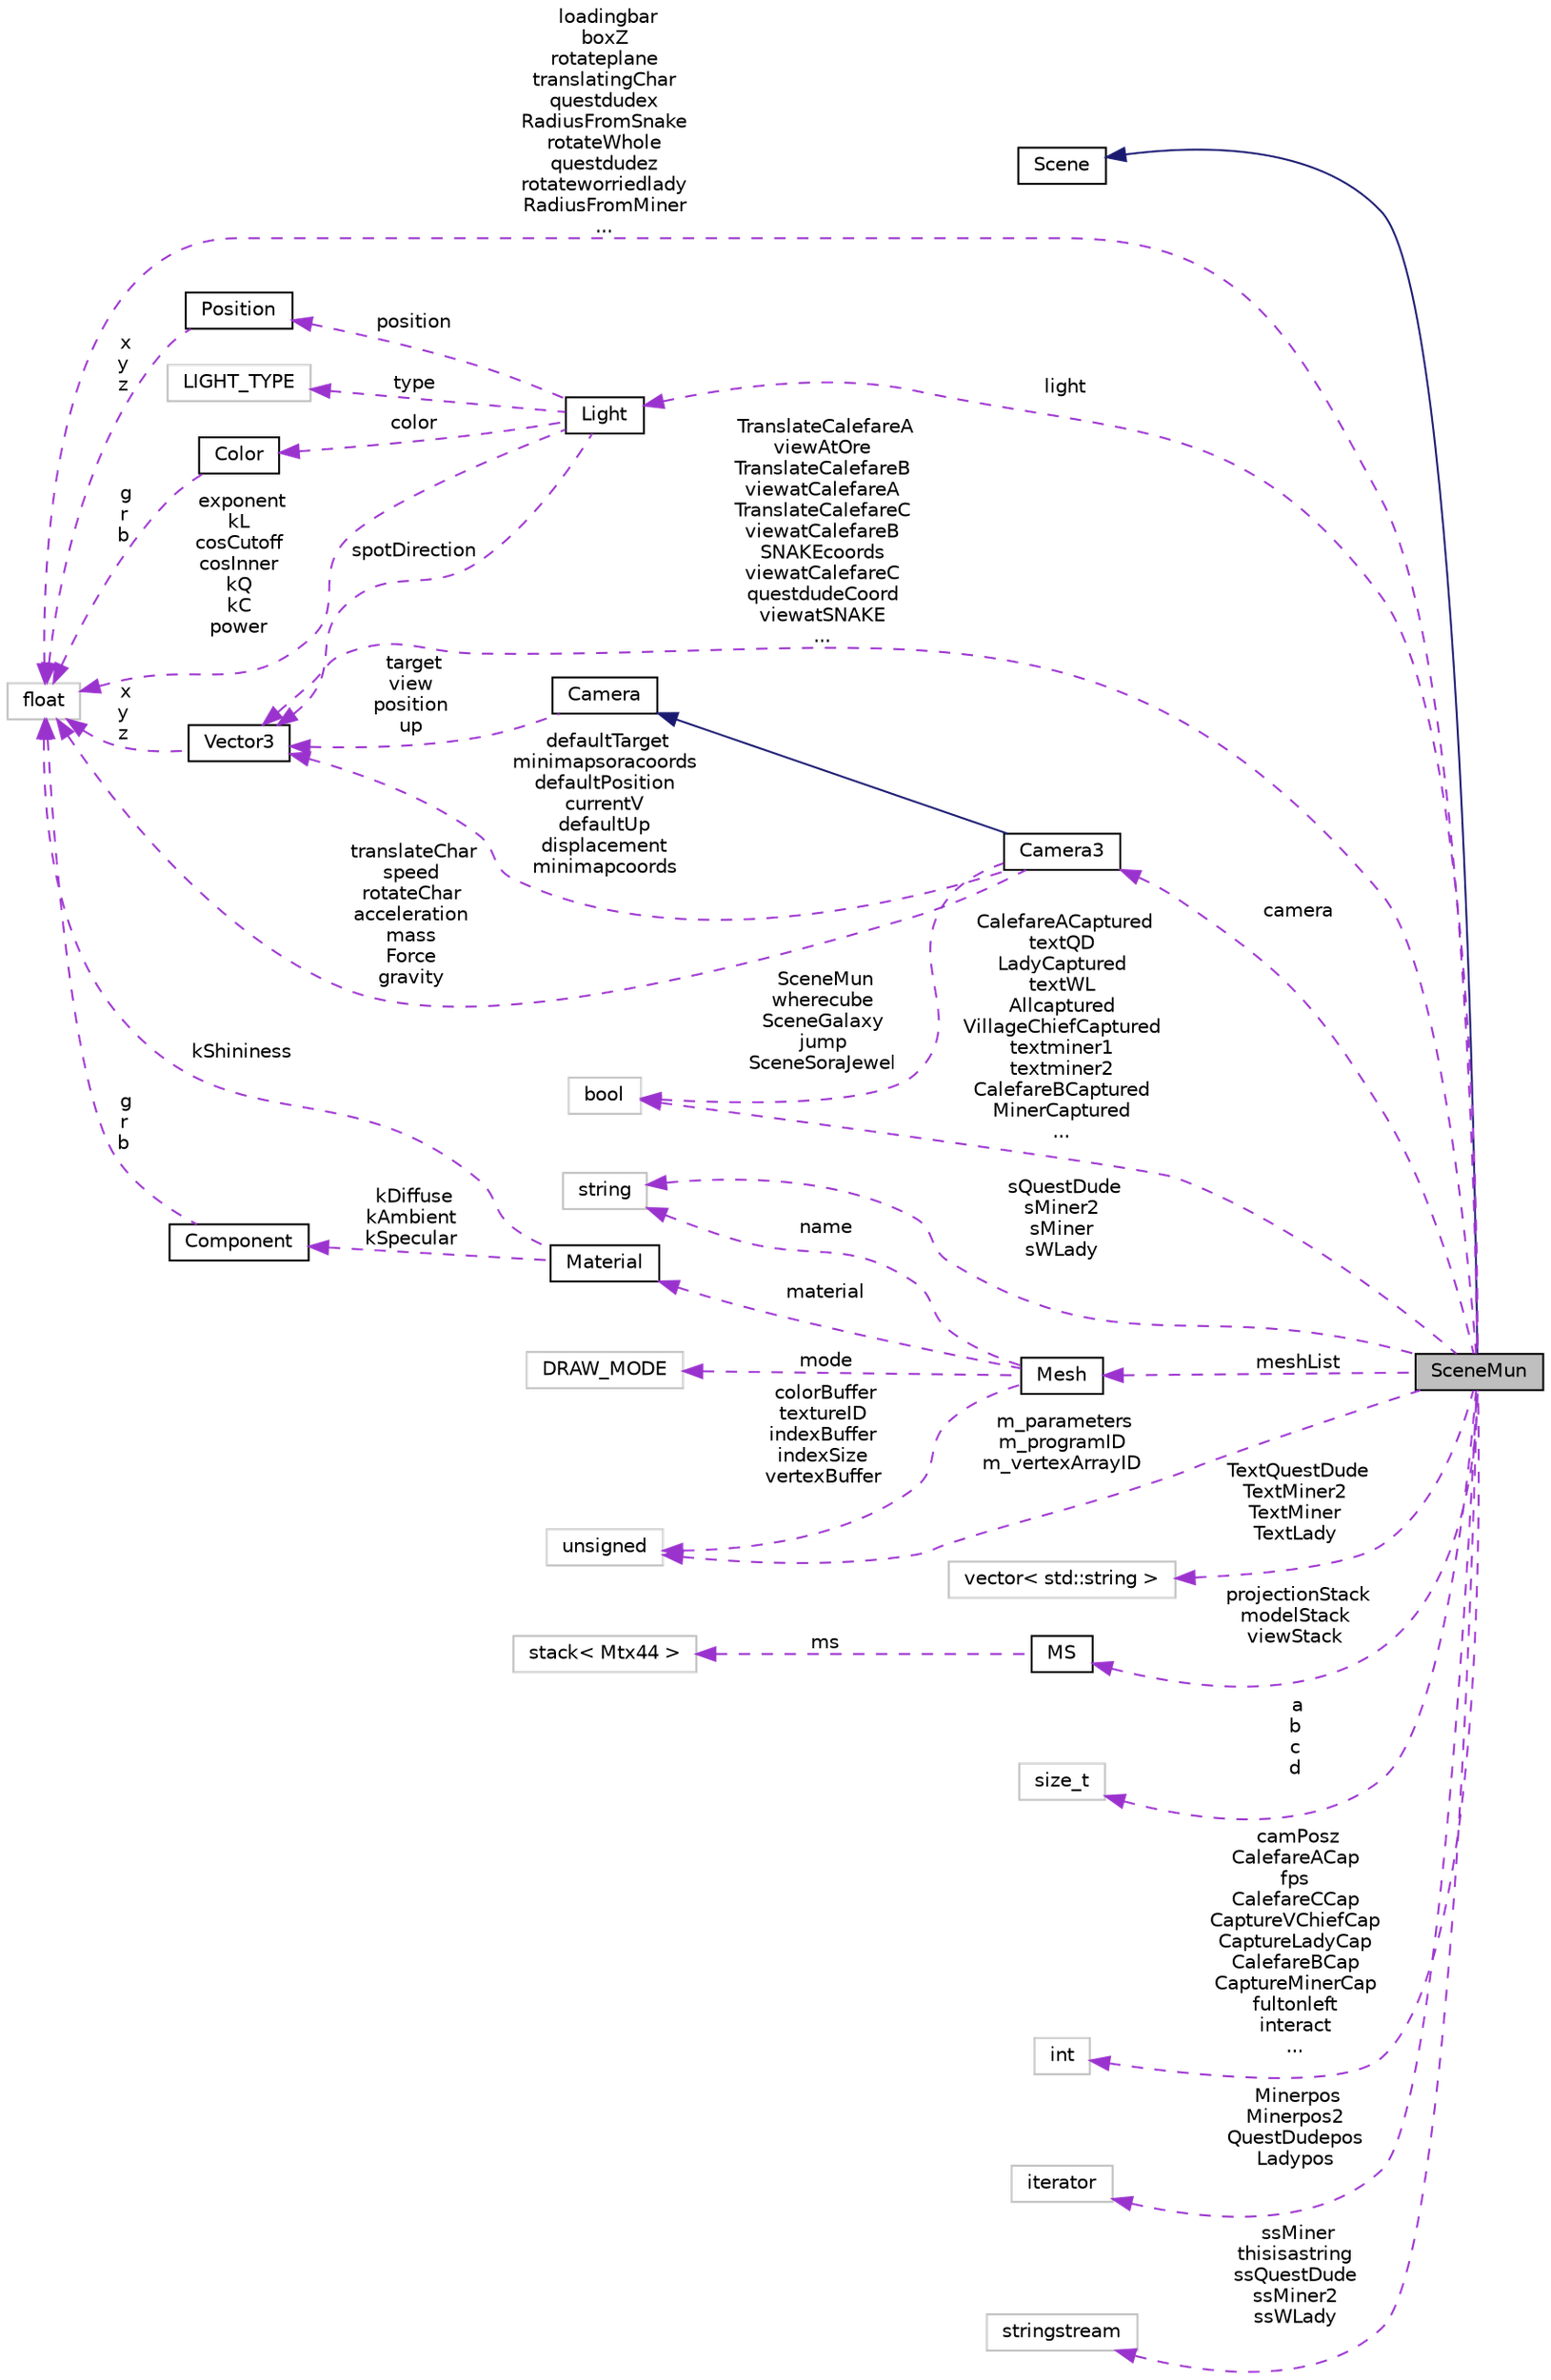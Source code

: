 digraph "SceneMun"
{
  bgcolor="transparent";
  edge [fontname="Helvetica",fontsize="10",labelfontname="Helvetica",labelfontsize="10"];
  node [fontname="Helvetica",fontsize="10",shape=record];
  rankdir="LR";
  Node1 [label="SceneMun",height=0.2,width=0.4,color="black", fillcolor="grey75", style="filled", fontcolor="black"];
  Node2 -> Node1 [dir="back",color="midnightblue",fontsize="10",style="solid",fontname="Helvetica"];
  Node2 [label="Scene",height=0.2,width=0.4,color="black",URL="$classScene.html"];
  Node3 -> Node1 [dir="back",color="darkorchid3",fontsize="10",style="dashed",label=" light" ,fontname="Helvetica"];
  Node3 [label="Light",height=0.2,width=0.4,color="black",URL="$structLight.html"];
  Node4 -> Node3 [dir="back",color="darkorchid3",fontsize="10",style="dashed",label=" type" ,fontname="Helvetica"];
  Node4 [label="LIGHT_TYPE",height=0.2,width=0.4,color="grey75"];
  Node5 -> Node3 [dir="back",color="darkorchid3",fontsize="10",style="dashed",label=" exponent\nkL\ncosCutoff\ncosInner\nkQ\nkC\npower" ,fontname="Helvetica"];
  Node5 [label="float",height=0.2,width=0.4,color="grey75"];
  Node6 -> Node3 [dir="back",color="darkorchid3",fontsize="10",style="dashed",label=" spotDirection" ,fontname="Helvetica"];
  Node6 [label="Vector3",height=0.2,width=0.4,color="black",URL="$structVector3.html",tooltip="Defines a 3D vector and its methods. "];
  Node5 -> Node6 [dir="back",color="darkorchid3",fontsize="10",style="dashed",label=" x\ny\nz" ,fontname="Helvetica"];
  Node7 -> Node3 [dir="back",color="darkorchid3",fontsize="10",style="dashed",label=" position" ,fontname="Helvetica"];
  Node7 [label="Position",height=0.2,width=0.4,color="black",URL="$structPosition.html"];
  Node5 -> Node7 [dir="back",color="darkorchid3",fontsize="10",style="dashed",label=" x\ny\nz" ,fontname="Helvetica"];
  Node8 -> Node3 [dir="back",color="darkorchid3",fontsize="10",style="dashed",label=" color" ,fontname="Helvetica"];
  Node8 [label="Color",height=0.2,width=0.4,color="black",URL="$structColor.html"];
  Node5 -> Node8 [dir="back",color="darkorchid3",fontsize="10",style="dashed",label=" g\nr\nb" ,fontname="Helvetica"];
  Node9 -> Node1 [dir="back",color="darkorchid3",fontsize="10",style="dashed",label=" camera" ,fontname="Helvetica"];
  Node9 [label="Camera3",height=0.2,width=0.4,color="black",URL="$classCamera3.html",tooltip="Defines the camera and its methods. "];
  Node10 -> Node9 [dir="back",color="midnightblue",fontsize="10",style="solid",fontname="Helvetica"];
  Node10 [label="Camera",height=0.2,width=0.4,color="black",URL="$classCamera.html"];
  Node6 -> Node10 [dir="back",color="darkorchid3",fontsize="10",style="dashed",label=" target\nview\nposition\nup" ,fontname="Helvetica"];
  Node5 -> Node9 [dir="back",color="darkorchid3",fontsize="10",style="dashed",label=" translateChar\nspeed\nrotateChar\nacceleration\nmass\nForce\ngravity" ,fontname="Helvetica"];
  Node6 -> Node9 [dir="back",color="darkorchid3",fontsize="10",style="dashed",label=" defaultTarget\nminimapsoracoords\ndefaultPosition\ncurrentV\ndefaultUp\ndisplacement\nminimapcoords" ,fontname="Helvetica"];
  Node11 -> Node9 [dir="back",color="darkorchid3",fontsize="10",style="dashed",label=" SceneMun\nwherecube\nSceneGalaxy\njump\nSceneSoraJewel" ,fontname="Helvetica"];
  Node11 [label="bool",height=0.2,width=0.4,color="grey75"];
  Node12 -> Node1 [dir="back",color="darkorchid3",fontsize="10",style="dashed",label=" TextQuestDude\nTextMiner2\nTextMiner\nTextLady" ,fontname="Helvetica"];
  Node12 [label="vector\< std::string \>",height=0.2,width=0.4,color="grey75"];
  Node5 -> Node1 [dir="back",color="darkorchid3",fontsize="10",style="dashed",label=" loadingbar\nboxZ\nrotateplane\ntranslatingChar\nquestdudex\nRadiusFromSnake\nrotateWhole\nquestdudez\nrotateworriedlady\nRadiusFromMiner\n..." ,fontname="Helvetica"];
  Node13 -> Node1 [dir="back",color="darkorchid3",fontsize="10",style="dashed",label=" projectionStack\nmodelStack\nviewStack" ,fontname="Helvetica"];
  Node13 [label="MS",height=0.2,width=0.4,color="black",URL="$classMS.html",tooltip="Matrix Stack class. "];
  Node14 -> Node13 [dir="back",color="darkorchid3",fontsize="10",style="dashed",label=" ms" ,fontname="Helvetica"];
  Node14 [label="stack\< Mtx44 \>",height=0.2,width=0.4,color="grey75"];
  Node15 -> Node1 [dir="back",color="darkorchid3",fontsize="10",style="dashed",label=" a\nb\nc\nd" ,fontname="Helvetica"];
  Node15 [label="size_t",height=0.2,width=0.4,color="grey75"];
  Node6 -> Node1 [dir="back",color="darkorchid3",fontsize="10",style="dashed",label=" TranslateCalefareA\nviewAtOre\nTranslateCalefareB\nviewatCalefareA\nTranslateCalefareC\nviewatCalefareB\nSNAKEcoords\nviewatCalefareC\nquestdudeCoord\nviewatSNAKE\n..." ,fontname="Helvetica"];
  Node16 -> Node1 [dir="back",color="darkorchid3",fontsize="10",style="dashed",label=" camPosz\nCalefareACap\nfps\nCalefareCCap\nCaptureVChiefCap\nCaptureLadyCap\nCalefareBCap\nCaptureMinerCap\nfultonleft\ninteract\n..." ,fontname="Helvetica"];
  Node16 [label="int",height=0.2,width=0.4,color="grey75"];
  Node17 -> Node1 [dir="back",color="darkorchid3",fontsize="10",style="dashed",label=" Minerpos\nMinerpos2\nQuestDudepos\nLadypos" ,fontname="Helvetica"];
  Node17 [label="iterator",height=0.2,width=0.4,color="grey75"];
  Node18 -> Node1 [dir="back",color="darkorchid3",fontsize="10",style="dashed",label=" sQuestDude\nsMiner2\nsMiner\nsWLady" ,fontname="Helvetica"];
  Node18 [label="string",height=0.2,width=0.4,color="grey75"];
  Node19 -> Node1 [dir="back",color="darkorchid3",fontsize="10",style="dashed",label=" ssMiner\nthisisastring\nssQuestDude\nssMiner2\nssWLady" ,fontname="Helvetica"];
  Node19 [label="stringstream",height=0.2,width=0.4,color="grey75"];
  Node11 -> Node1 [dir="back",color="darkorchid3",fontsize="10",style="dashed",label=" CalefareACaptured\ntextQD\nLadyCaptured\ntextWL\nAllcaptured\nVillageChiefCaptured\ntextminer1\ntextminer2\nCalefareBCaptured\nMinerCaptured\n..." ,fontname="Helvetica"];
  Node20 -> Node1 [dir="back",color="darkorchid3",fontsize="10",style="dashed",label=" meshList" ,fontname="Helvetica"];
  Node20 [label="Mesh",height=0.2,width=0.4,color="black",URL="$classMesh.html",tooltip="To store VBO (vertex & color buffer) and IBO (index buffer) "];
  Node21 -> Node20 [dir="back",color="darkorchid3",fontsize="10",style="dashed",label=" material" ,fontname="Helvetica"];
  Node21 [label="Material",height=0.2,width=0.4,color="black",URL="$structMaterial.html"];
  Node5 -> Node21 [dir="back",color="darkorchid3",fontsize="10",style="dashed",label=" kShininess" ,fontname="Helvetica"];
  Node22 -> Node21 [dir="back",color="darkorchid3",fontsize="10",style="dashed",label=" kDiffuse\nkAmbient\nkSpecular" ,fontname="Helvetica"];
  Node22 [label="Component",height=0.2,width=0.4,color="black",URL="$structComponent.html"];
  Node5 -> Node22 [dir="back",color="darkorchid3",fontsize="10",style="dashed",label=" g\nr\nb" ,fontname="Helvetica"];
  Node23 -> Node20 [dir="back",color="darkorchid3",fontsize="10",style="dashed",label=" mode" ,fontname="Helvetica"];
  Node23 [label="DRAW_MODE",height=0.2,width=0.4,color="grey75"];
  Node18 -> Node20 [dir="back",color="darkorchid3",fontsize="10",style="dashed",label=" name" ,fontname="Helvetica"];
  Node24 -> Node20 [dir="back",color="darkorchid3",fontsize="10",style="dashed",label=" colorBuffer\ntextureID\nindexBuffer\nindexSize\nvertexBuffer" ,fontname="Helvetica"];
  Node24 [label="unsigned",height=0.2,width=0.4,color="grey75"];
  Node24 -> Node1 [dir="back",color="darkorchid3",fontsize="10",style="dashed",label=" m_parameters\nm_programID\nm_vertexArrayID" ,fontname="Helvetica"];
}
